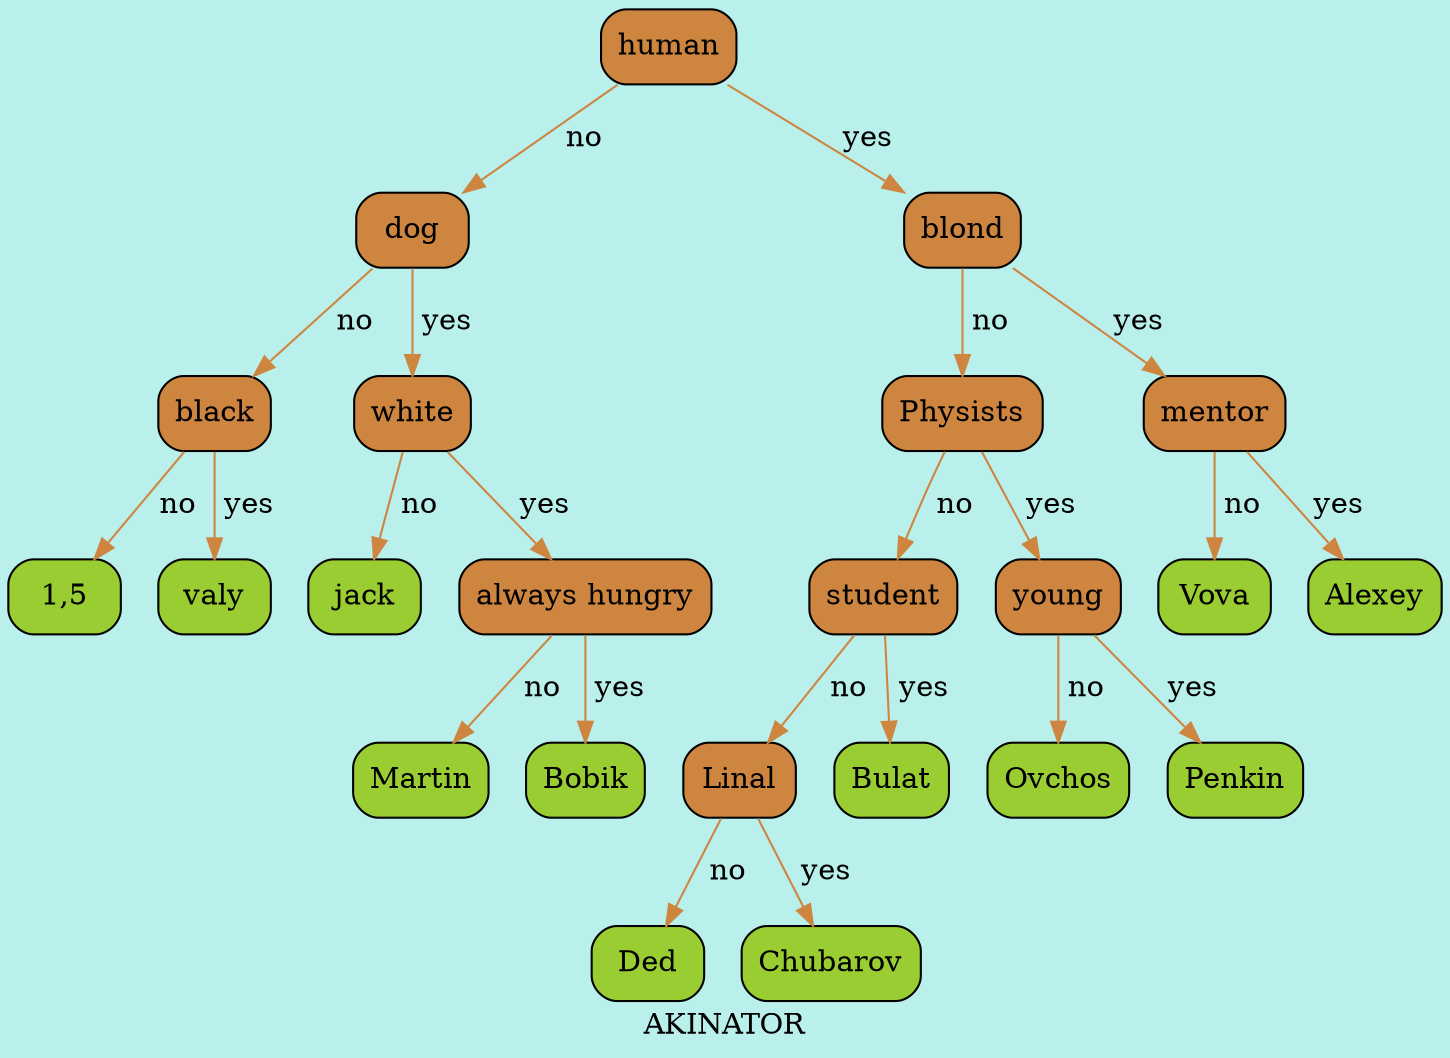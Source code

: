 digraph AKINATOR{
label = < AKINATOR >;
bgcolor = "#BAF0EC";
node [shape = record ];
edge [style = filled ];
 0 [shape = Mrecord, style = filled, fillcolor = Peru, label = "human" ];
 1 [shape = Mrecord, style = filled, fillcolor = Peru, label = "dog" ];
 2 [shape = Mrecord, style = filled, fillcolor = Peru, label = "black" ];
 3 [shape = Mrecord, style = filled, fillcolor = YellowGreen, label = "1,5" ];
 4 [shape = Mrecord, style = filled, fillcolor = YellowGreen, label = "valy" ];
 5 [shape = Mrecord, style = filled, fillcolor = Peru, label = "white" ];
 6 [shape = Mrecord, style = filled, fillcolor = YellowGreen, label = "jack" ];
 7 [shape = Mrecord, style = filled, fillcolor = Peru, label = "always hungry" ];
 8 [shape = Mrecord, style = filled, fillcolor = YellowGreen, label = "Martin" ];
 9 [shape = Mrecord, style = filled, fillcolor = YellowGreen, label = "Bobik" ];
 10 [shape = Mrecord, style = filled, fillcolor = Peru, label = "blond" ];
 11 [shape = Mrecord, style = filled, fillcolor = Peru, label = "Physists" ];
 12 [shape = Mrecord, style = filled, fillcolor = Peru, label = "student" ];
 13 [shape = Mrecord, style = filled, fillcolor = Peru, label = "Linal" ];
 14 [shape = Mrecord, style = filled, fillcolor = YellowGreen, label = "Ded" ];
 15 [shape = Mrecord, style = filled, fillcolor = YellowGreen, label = "Chubarov" ];
 16 [shape = Mrecord, style = filled, fillcolor = YellowGreen, label = "Bulat" ];
 17 [shape = Mrecord, style = filled, fillcolor = Peru, label = "young" ];
 18 [shape = Mrecord, style = filled, fillcolor = YellowGreen, label = "Ovchos" ];
 19 [shape = Mrecord, style = filled, fillcolor = YellowGreen, label = "Penkin" ];
 20 [shape = Mrecord, style = filled, fillcolor = Peru, label = "mentor" ];
 21 [shape = Mrecord, style = filled, fillcolor = YellowGreen, label = "Vova" ];
 22 [shape = Mrecord, style = filled, fillcolor = YellowGreen, label = "Alexey" ];
0 -> 1[label = " no"] [ color = Peru ];
1 -> 2[label = " no"] [ color = Peru ];
2 -> 3[label = " no"] [ color = Peru ];
2 -> 4[label = " yes"] [ color = Peru ];
1 -> 5[label = " yes"] [ color = Peru ];
5 -> 6[label = " no"] [ color = Peru ];
5 -> 7[label = " yes"] [ color = Peru ];
7 -> 8[label = " no"] [ color = Peru ];
7 -> 9[label = " yes"] [ color = Peru ];
0 -> 10[label = " yes"] [ color = Peru ];
10 -> 11[label = " no"] [ color = Peru ];
11 -> 12[label = " no"] [ color = Peru ];
12 -> 13[label = " no"] [ color = Peru ];
13 -> 14[label = " no"] [ color = Peru ];
13 -> 15[label = " yes"] [ color = Peru ];
12 -> 16[label = " yes"] [ color = Peru ];
11 -> 17[label = " yes"] [ color = Peru ];
17 -> 18[label = " no"] [ color = Peru ];
17 -> 19[label = " yes"] [ color = Peru ];
10 -> 20[label = " yes"] [ color = Peru ];
20 -> 21[label = " no"] [ color = Peru ];
20 -> 22[label = " yes"] [ color = Peru ];
}